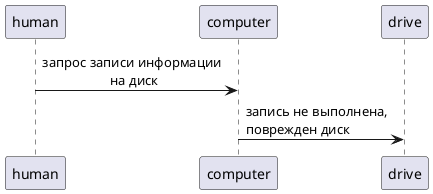 @startuml case4

participant human as h
participant computer as c
participant drive as d

h -> c : запрос записи информации\n\t\t    на диск
c -> d : запись не выполнена,\nповрежден диск

@enduml
